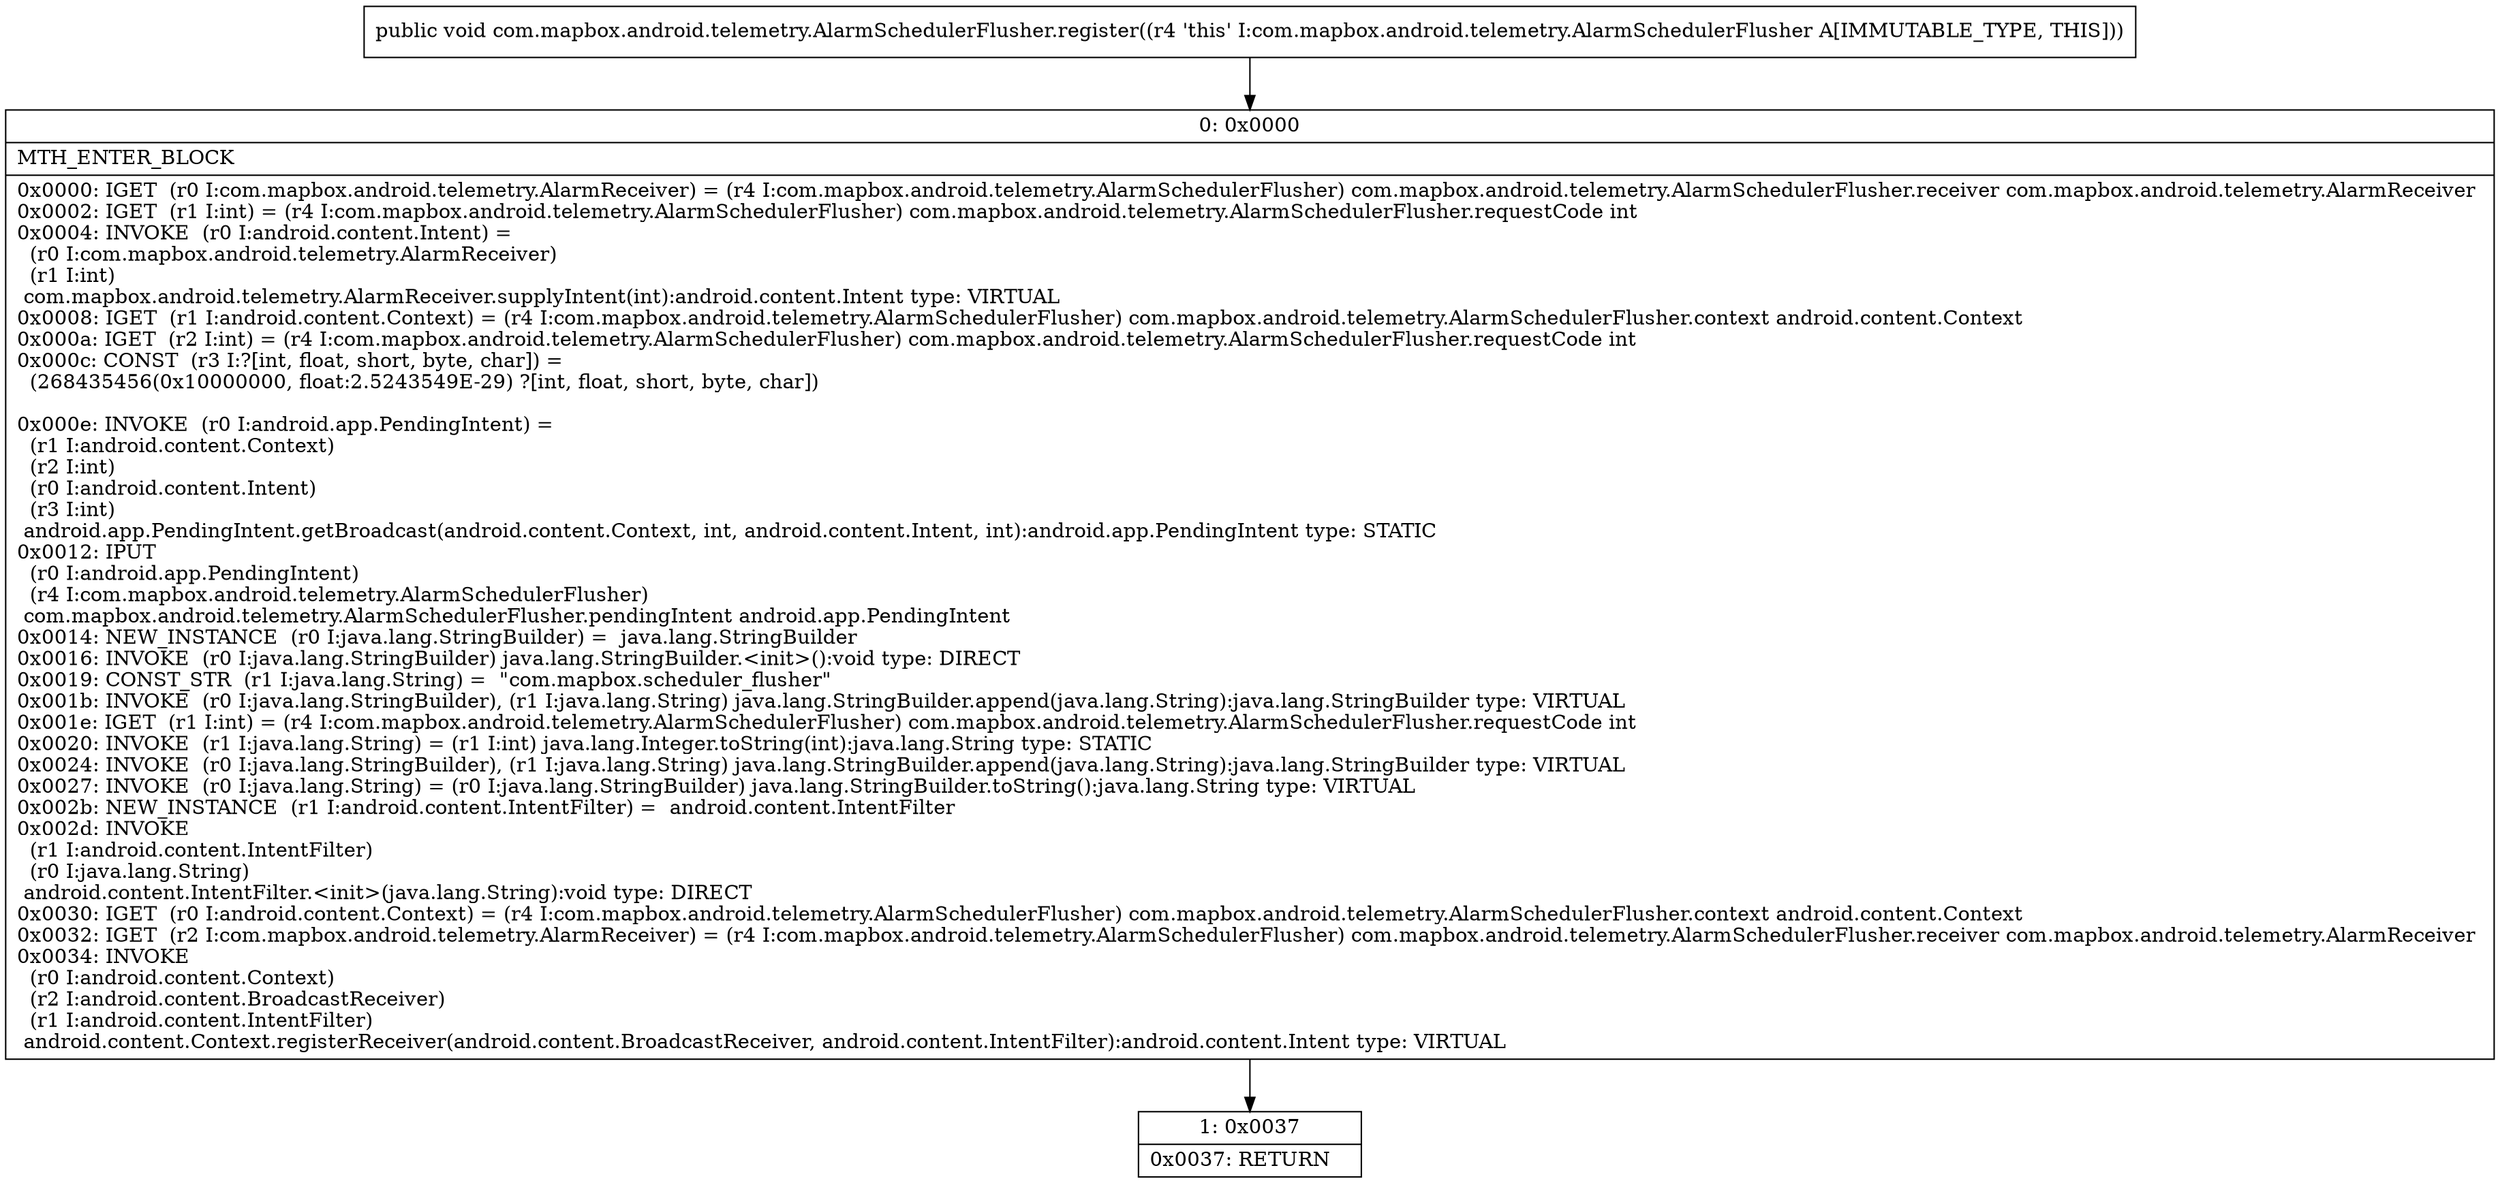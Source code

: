 digraph "CFG forcom.mapbox.android.telemetry.AlarmSchedulerFlusher.register()V" {
Node_0 [shape=record,label="{0\:\ 0x0000|MTH_ENTER_BLOCK\l|0x0000: IGET  (r0 I:com.mapbox.android.telemetry.AlarmReceiver) = (r4 I:com.mapbox.android.telemetry.AlarmSchedulerFlusher) com.mapbox.android.telemetry.AlarmSchedulerFlusher.receiver com.mapbox.android.telemetry.AlarmReceiver \l0x0002: IGET  (r1 I:int) = (r4 I:com.mapbox.android.telemetry.AlarmSchedulerFlusher) com.mapbox.android.telemetry.AlarmSchedulerFlusher.requestCode int \l0x0004: INVOKE  (r0 I:android.content.Intent) = \l  (r0 I:com.mapbox.android.telemetry.AlarmReceiver)\l  (r1 I:int)\l com.mapbox.android.telemetry.AlarmReceiver.supplyIntent(int):android.content.Intent type: VIRTUAL \l0x0008: IGET  (r1 I:android.content.Context) = (r4 I:com.mapbox.android.telemetry.AlarmSchedulerFlusher) com.mapbox.android.telemetry.AlarmSchedulerFlusher.context android.content.Context \l0x000a: IGET  (r2 I:int) = (r4 I:com.mapbox.android.telemetry.AlarmSchedulerFlusher) com.mapbox.android.telemetry.AlarmSchedulerFlusher.requestCode int \l0x000c: CONST  (r3 I:?[int, float, short, byte, char]) = \l  (268435456(0x10000000, float:2.5243549E\-29) ?[int, float, short, byte, char])\l \l0x000e: INVOKE  (r0 I:android.app.PendingIntent) = \l  (r1 I:android.content.Context)\l  (r2 I:int)\l  (r0 I:android.content.Intent)\l  (r3 I:int)\l android.app.PendingIntent.getBroadcast(android.content.Context, int, android.content.Intent, int):android.app.PendingIntent type: STATIC \l0x0012: IPUT  \l  (r0 I:android.app.PendingIntent)\l  (r4 I:com.mapbox.android.telemetry.AlarmSchedulerFlusher)\l com.mapbox.android.telemetry.AlarmSchedulerFlusher.pendingIntent android.app.PendingIntent \l0x0014: NEW_INSTANCE  (r0 I:java.lang.StringBuilder) =  java.lang.StringBuilder \l0x0016: INVOKE  (r0 I:java.lang.StringBuilder) java.lang.StringBuilder.\<init\>():void type: DIRECT \l0x0019: CONST_STR  (r1 I:java.lang.String) =  \"com.mapbox.scheduler_flusher\" \l0x001b: INVOKE  (r0 I:java.lang.StringBuilder), (r1 I:java.lang.String) java.lang.StringBuilder.append(java.lang.String):java.lang.StringBuilder type: VIRTUAL \l0x001e: IGET  (r1 I:int) = (r4 I:com.mapbox.android.telemetry.AlarmSchedulerFlusher) com.mapbox.android.telemetry.AlarmSchedulerFlusher.requestCode int \l0x0020: INVOKE  (r1 I:java.lang.String) = (r1 I:int) java.lang.Integer.toString(int):java.lang.String type: STATIC \l0x0024: INVOKE  (r0 I:java.lang.StringBuilder), (r1 I:java.lang.String) java.lang.StringBuilder.append(java.lang.String):java.lang.StringBuilder type: VIRTUAL \l0x0027: INVOKE  (r0 I:java.lang.String) = (r0 I:java.lang.StringBuilder) java.lang.StringBuilder.toString():java.lang.String type: VIRTUAL \l0x002b: NEW_INSTANCE  (r1 I:android.content.IntentFilter) =  android.content.IntentFilter \l0x002d: INVOKE  \l  (r1 I:android.content.IntentFilter)\l  (r0 I:java.lang.String)\l android.content.IntentFilter.\<init\>(java.lang.String):void type: DIRECT \l0x0030: IGET  (r0 I:android.content.Context) = (r4 I:com.mapbox.android.telemetry.AlarmSchedulerFlusher) com.mapbox.android.telemetry.AlarmSchedulerFlusher.context android.content.Context \l0x0032: IGET  (r2 I:com.mapbox.android.telemetry.AlarmReceiver) = (r4 I:com.mapbox.android.telemetry.AlarmSchedulerFlusher) com.mapbox.android.telemetry.AlarmSchedulerFlusher.receiver com.mapbox.android.telemetry.AlarmReceiver \l0x0034: INVOKE  \l  (r0 I:android.content.Context)\l  (r2 I:android.content.BroadcastReceiver)\l  (r1 I:android.content.IntentFilter)\l android.content.Context.registerReceiver(android.content.BroadcastReceiver, android.content.IntentFilter):android.content.Intent type: VIRTUAL \l}"];
Node_1 [shape=record,label="{1\:\ 0x0037|0x0037: RETURN   \l}"];
MethodNode[shape=record,label="{public void com.mapbox.android.telemetry.AlarmSchedulerFlusher.register((r4 'this' I:com.mapbox.android.telemetry.AlarmSchedulerFlusher A[IMMUTABLE_TYPE, THIS])) }"];
MethodNode -> Node_0;
Node_0 -> Node_1;
}

